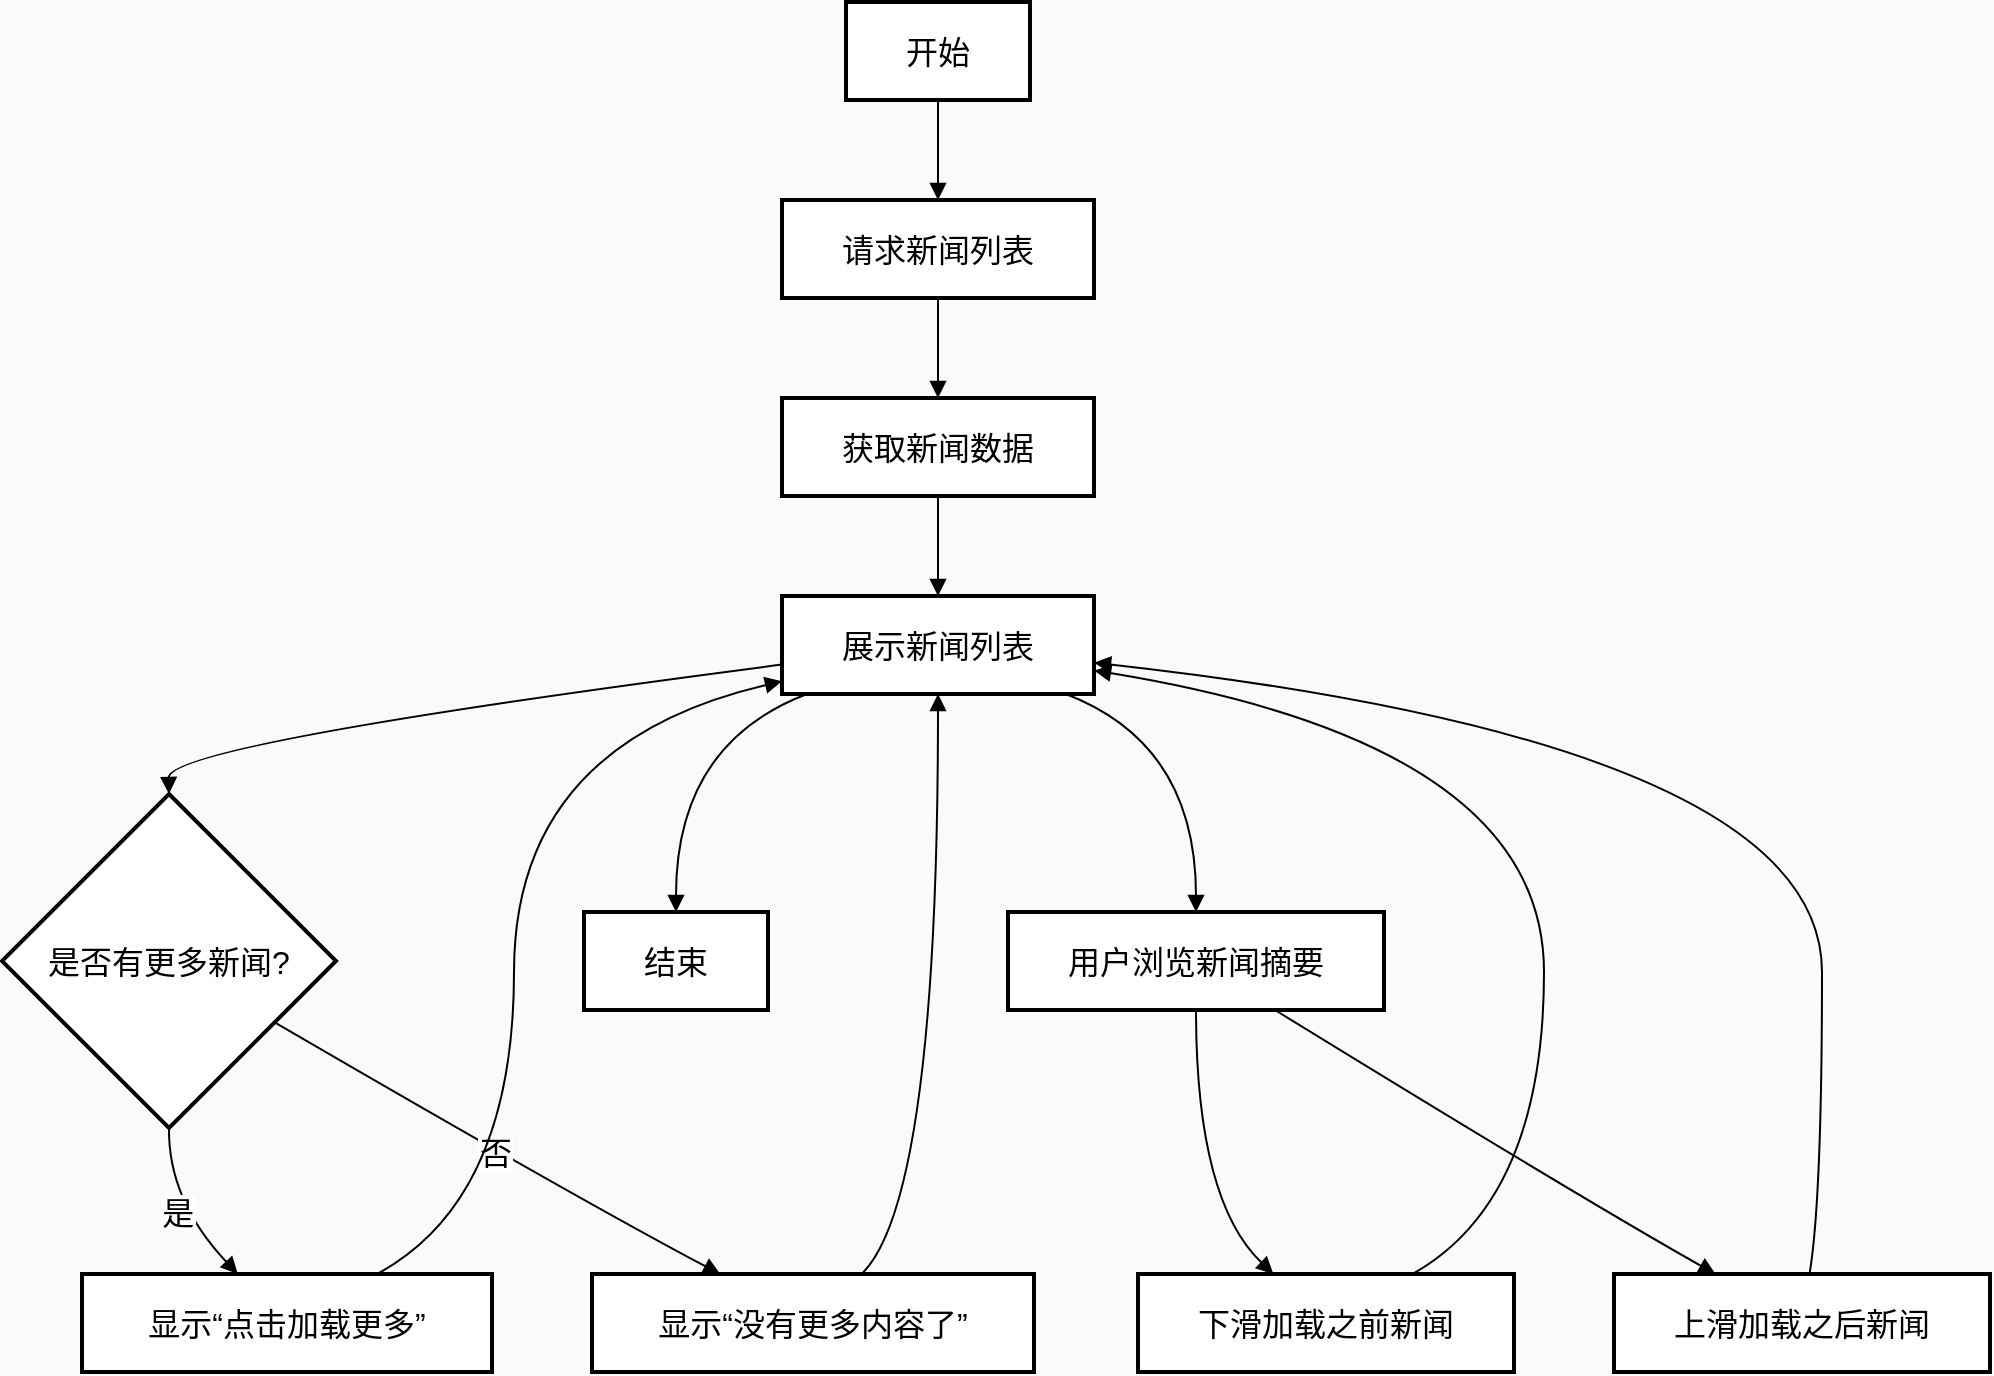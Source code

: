 <mxfile version="24.8.1">
  <diagram name="第 1 页" id="K4TN151S9PnE1QrTPOtM">
    <mxGraphModel dx="1051" dy="784" grid="1" gridSize="10" guides="1" tooltips="1" connect="1" arrows="1" fold="1" page="1" pageScale="1" pageWidth="827" pageHeight="1169" background="#fafafa" math="0" shadow="0">
      <root>
        <mxCell id="0" />
        <mxCell id="1" parent="0" />
        <mxCell id="9NeFglAirixaQk57ez88-1" value="开始" style="whiteSpace=wrap;strokeWidth=2;fontSize=16;" parent="1" vertex="1">
          <mxGeometry x="442" y="20" width="92" height="49" as="geometry" />
        </mxCell>
        <mxCell id="9NeFglAirixaQk57ez88-2" value="请求新闻列表" style="whiteSpace=wrap;strokeWidth=2;fontSize=16;" parent="1" vertex="1">
          <mxGeometry x="410" y="119" width="156" height="49" as="geometry" />
        </mxCell>
        <mxCell id="9NeFglAirixaQk57ez88-3" value="获取新闻数据" style="whiteSpace=wrap;strokeWidth=2;fontSize=16;" parent="1" vertex="1">
          <mxGeometry x="410" y="218" width="156" height="49" as="geometry" />
        </mxCell>
        <mxCell id="9NeFglAirixaQk57ez88-4" value="展示新闻列表" style="whiteSpace=wrap;strokeWidth=2;fontSize=16;" parent="1" vertex="1">
          <mxGeometry x="410" y="317" width="156" height="49" as="geometry" />
        </mxCell>
        <mxCell id="9NeFglAirixaQk57ez88-5" value="是否有更多新闻?" style="rhombus;strokeWidth=2;whiteSpace=wrap;fontSize=16;" parent="1" vertex="1">
          <mxGeometry x="20" y="416" width="167" height="167" as="geometry" />
        </mxCell>
        <mxCell id="9NeFglAirixaQk57ez88-6" value="显示“点击加载更多”" style="whiteSpace=wrap;strokeWidth=2;fontSize=16;" parent="1" vertex="1">
          <mxGeometry x="60" y="656" width="205" height="49" as="geometry" />
        </mxCell>
        <mxCell id="9NeFglAirixaQk57ez88-7" value="显示“没有更多内容了”" style="whiteSpace=wrap;strokeWidth=2;fontSize=16;" parent="1" vertex="1">
          <mxGeometry x="315" y="656" width="221" height="49" as="geometry" />
        </mxCell>
        <mxCell id="9NeFglAirixaQk57ez88-8" value="用户浏览新闻摘要" style="whiteSpace=wrap;strokeWidth=2;fontSize=16;" parent="1" vertex="1">
          <mxGeometry x="523" y="475" width="188" height="49" as="geometry" />
        </mxCell>
        <mxCell id="9NeFglAirixaQk57ez88-9" value="下滑加载之前新闻" style="whiteSpace=wrap;strokeWidth=2;fontSize=16;" parent="1" vertex="1">
          <mxGeometry x="588" y="656" width="188" height="49" as="geometry" />
        </mxCell>
        <mxCell id="9NeFglAirixaQk57ez88-10" value="上滑加载之后新闻" style="whiteSpace=wrap;strokeWidth=2;fontSize=16;" parent="1" vertex="1">
          <mxGeometry x="826" y="656" width="188" height="49" as="geometry" />
        </mxCell>
        <mxCell id="9NeFglAirixaQk57ez88-11" value="结束" style="whiteSpace=wrap;strokeWidth=2;fontSize=16;" parent="1" vertex="1">
          <mxGeometry x="311" y="475" width="92" height="49" as="geometry" />
        </mxCell>
        <mxCell id="9NeFglAirixaQk57ez88-12" value="" style="curved=1;startArrow=none;endArrow=block;exitX=0.5;exitY=1;entryX=0.5;entryY=0;rounded=0;fontSize=16;" parent="1" source="9NeFglAirixaQk57ez88-1" target="9NeFglAirixaQk57ez88-2" edge="1">
          <mxGeometry relative="1" as="geometry">
            <Array as="points" />
          </mxGeometry>
        </mxCell>
        <mxCell id="9NeFglAirixaQk57ez88-13" value="" style="curved=1;startArrow=none;endArrow=block;exitX=0.5;exitY=1;entryX=0.5;entryY=0;rounded=0;fontSize=16;" parent="1" source="9NeFglAirixaQk57ez88-2" target="9NeFglAirixaQk57ez88-3" edge="1">
          <mxGeometry relative="1" as="geometry">
            <Array as="points" />
          </mxGeometry>
        </mxCell>
        <mxCell id="9NeFglAirixaQk57ez88-14" value="" style="curved=1;startArrow=none;endArrow=block;exitX=0.5;exitY=1;entryX=0.5;entryY=0;rounded=0;fontSize=16;" parent="1" source="9NeFglAirixaQk57ez88-3" target="9NeFglAirixaQk57ez88-4" edge="1">
          <mxGeometry relative="1" as="geometry">
            <Array as="points" />
          </mxGeometry>
        </mxCell>
        <mxCell id="9NeFglAirixaQk57ez88-15" value="" style="curved=1;startArrow=none;endArrow=block;exitX=0;exitY=0.7;entryX=0.5;entryY=0;rounded=0;fontSize=16;" parent="1" source="9NeFglAirixaQk57ez88-4" target="9NeFglAirixaQk57ez88-5" edge="1">
          <mxGeometry relative="1" as="geometry">
            <Array as="points">
              <mxPoint x="103" y="391" />
            </Array>
          </mxGeometry>
        </mxCell>
        <mxCell id="9NeFglAirixaQk57ez88-16" value="是" style="curved=1;startArrow=none;endArrow=block;exitX=0.5;exitY=1;entryX=0.38;entryY=0;rounded=0;fontSize=16;" parent="1" source="9NeFglAirixaQk57ez88-5" target="9NeFglAirixaQk57ez88-6" edge="1">
          <mxGeometry relative="1" as="geometry">
            <Array as="points">
              <mxPoint x="103" y="619" />
            </Array>
          </mxGeometry>
        </mxCell>
        <mxCell id="9NeFglAirixaQk57ez88-17" value="否" style="curved=1;startArrow=none;endArrow=block;exitX=1;exitY=0.79;entryX=0.29;entryY=0;rounded=0;fontSize=16;" parent="1" source="9NeFglAirixaQk57ez88-5" target="9NeFglAirixaQk57ez88-7" edge="1">
          <mxGeometry relative="1" as="geometry">
            <Array as="points">
              <mxPoint x="309" y="619" />
            </Array>
          </mxGeometry>
        </mxCell>
        <mxCell id="9NeFglAirixaQk57ez88-18" value="" style="curved=1;startArrow=none;endArrow=block;exitX=0.91;exitY=1;entryX=0.5;entryY=0;rounded=0;fontSize=16;" parent="1" source="9NeFglAirixaQk57ez88-4" target="9NeFglAirixaQk57ez88-8" edge="1">
          <mxGeometry relative="1" as="geometry">
            <Array as="points">
              <mxPoint x="617" y="391" />
            </Array>
          </mxGeometry>
        </mxCell>
        <mxCell id="9NeFglAirixaQk57ez88-19" value="" style="curved=1;startArrow=none;endArrow=block;exitX=0.5;exitY=1;entryX=0.36;entryY=0;rounded=0;fontSize=16;" parent="1" source="9NeFglAirixaQk57ez88-8" target="9NeFglAirixaQk57ez88-9" edge="1">
          <mxGeometry relative="1" as="geometry">
            <Array as="points">
              <mxPoint x="617" y="619" />
            </Array>
          </mxGeometry>
        </mxCell>
        <mxCell id="9NeFglAirixaQk57ez88-20" value="" style="curved=1;startArrow=none;endArrow=block;exitX=0.71;exitY=1;entryX=0.27;entryY=0;rounded=0;fontSize=16;" parent="1" source="9NeFglAirixaQk57ez88-8" target="9NeFglAirixaQk57ez88-10" edge="1">
          <mxGeometry relative="1" as="geometry">
            <Array as="points">
              <mxPoint x="811" y="619" />
            </Array>
          </mxGeometry>
        </mxCell>
        <mxCell id="9NeFglAirixaQk57ez88-21" value="" style="curved=1;startArrow=none;endArrow=block;exitX=0.73;exitY=0;entryX=1;entryY=0.76;rounded=0;fontSize=16;" parent="1" source="9NeFglAirixaQk57ez88-9" target="9NeFglAirixaQk57ez88-4" edge="1">
          <mxGeometry relative="1" as="geometry">
            <Array as="points">
              <mxPoint x="791" y="619" />
              <mxPoint x="791" y="391" />
            </Array>
          </mxGeometry>
        </mxCell>
        <mxCell id="9NeFglAirixaQk57ez88-22" value="" style="curved=1;startArrow=none;endArrow=block;exitX=0.52;exitY=0;entryX=1;entryY=0.68;rounded=0;fontSize=16;" parent="1" source="9NeFglAirixaQk57ez88-10" target="9NeFglAirixaQk57ez88-4" edge="1">
          <mxGeometry relative="1" as="geometry">
            <Array as="points">
              <mxPoint x="930" y="619" />
              <mxPoint x="930" y="391" />
            </Array>
          </mxGeometry>
        </mxCell>
        <mxCell id="9NeFglAirixaQk57ez88-23" value="" style="curved=1;startArrow=none;endArrow=block;exitX=0.72;exitY=0;entryX=0;entryY=0.87;rounded=0;fontSize=16;" parent="1" source="9NeFglAirixaQk57ez88-6" target="9NeFglAirixaQk57ez88-4" edge="1">
          <mxGeometry relative="1" as="geometry">
            <Array as="points">
              <mxPoint x="276" y="619" />
              <mxPoint x="276" y="391" />
            </Array>
          </mxGeometry>
        </mxCell>
        <mxCell id="9NeFglAirixaQk57ez88-24" value="" style="curved=1;startArrow=none;endArrow=block;exitX=0.61;exitY=0;entryX=0.5;entryY=1;rounded=0;fontSize=16;" parent="1" source="9NeFglAirixaQk57ez88-7" target="9NeFglAirixaQk57ez88-4" edge="1">
          <mxGeometry relative="1" as="geometry">
            <Array as="points">
              <mxPoint x="488" y="619" />
            </Array>
          </mxGeometry>
        </mxCell>
        <mxCell id="9NeFglAirixaQk57ez88-25" value="" style="curved=1;startArrow=none;endArrow=block;exitX=0.08;exitY=1;entryX=0.5;entryY=0;rounded=0;fontSize=16;" parent="1" source="9NeFglAirixaQk57ez88-4" target="9NeFglAirixaQk57ez88-11" edge="1">
          <mxGeometry relative="1" as="geometry">
            <Array as="points">
              <mxPoint x="357" y="391" />
            </Array>
          </mxGeometry>
        </mxCell>
      </root>
    </mxGraphModel>
  </diagram>
</mxfile>

